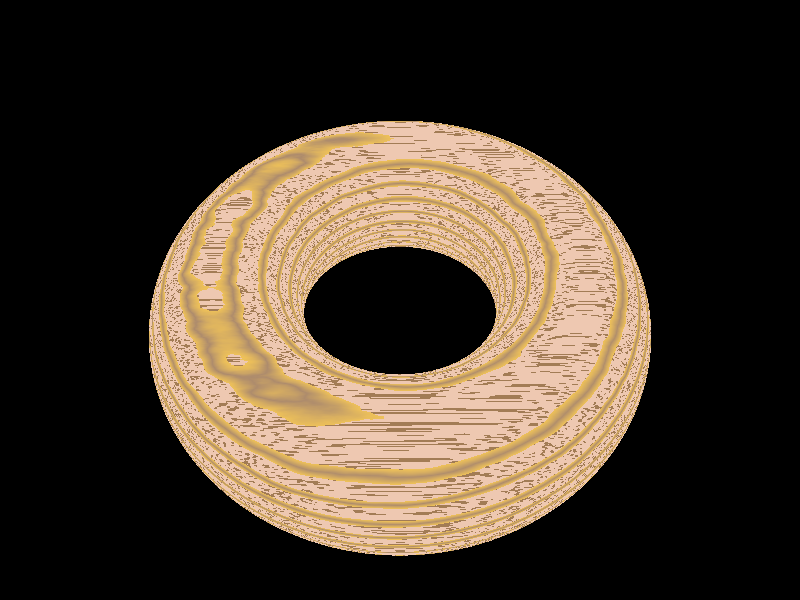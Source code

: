 // Persistence Of Vision raytracer version 2.0 sample file.

// A single wooden torus
// Illustrates what is possible with POV-Raywood textures.
// File by Dan Farmer Jan 1992

#include "shapes.inc"
#include "colors.inc"
#include "textures.inc"

#declare Torus = torus { 7.0, 3.0 }

// Wooden torus
object { Torus
   // Bottom layer texture.  Uses a "stretched" bozo for fine porous grain
   texture {
      pigment {
         bozo
         color_map {
            [0.0 0.4 color BakersChoc  color BakersChoc ]
            [0.4 1.01 color Tan color Tan]
         }
         scale <4, 0.05, 0.05>
      }
   }

   // Overlaying ring grain texture
   texture {
      finish {
         phong 1
         phong_size 100
         brilliance 3
         ambient 0.2
         diffuse 0.8
      }
      pigment {
         wood
         turbulence 0.025

         color_map {
            [0.0 0.15 color SemiSweetChoc color CoolCopper ]
            [0.15 0.40 color CoolCopper color Clear ]
            [0.40 0.80 color Clear  color CoolCopper ]
            [0.80 1.01 color CoolCopper color SemiSweetChoc ]
         }

         scale <3.5, 1, 1>
         translate -50*y
         rotate 1.5*z
      }
   }
}


// Main light source
light_source { <-50.0, 100, -80.0> colour White }

// Dim side light to fill shadows
light_source { <250.0, 25.0, -100.0> colour DimGray }


camera {
   location <0.0, 20.0, -15.0>
   direction <0.0, 0.0, 1.0>
   up  <0.0, 1.0, 0.0>
   right <4/3, 0.0, 0.0>
   look_at <0, 0, 0>
}
